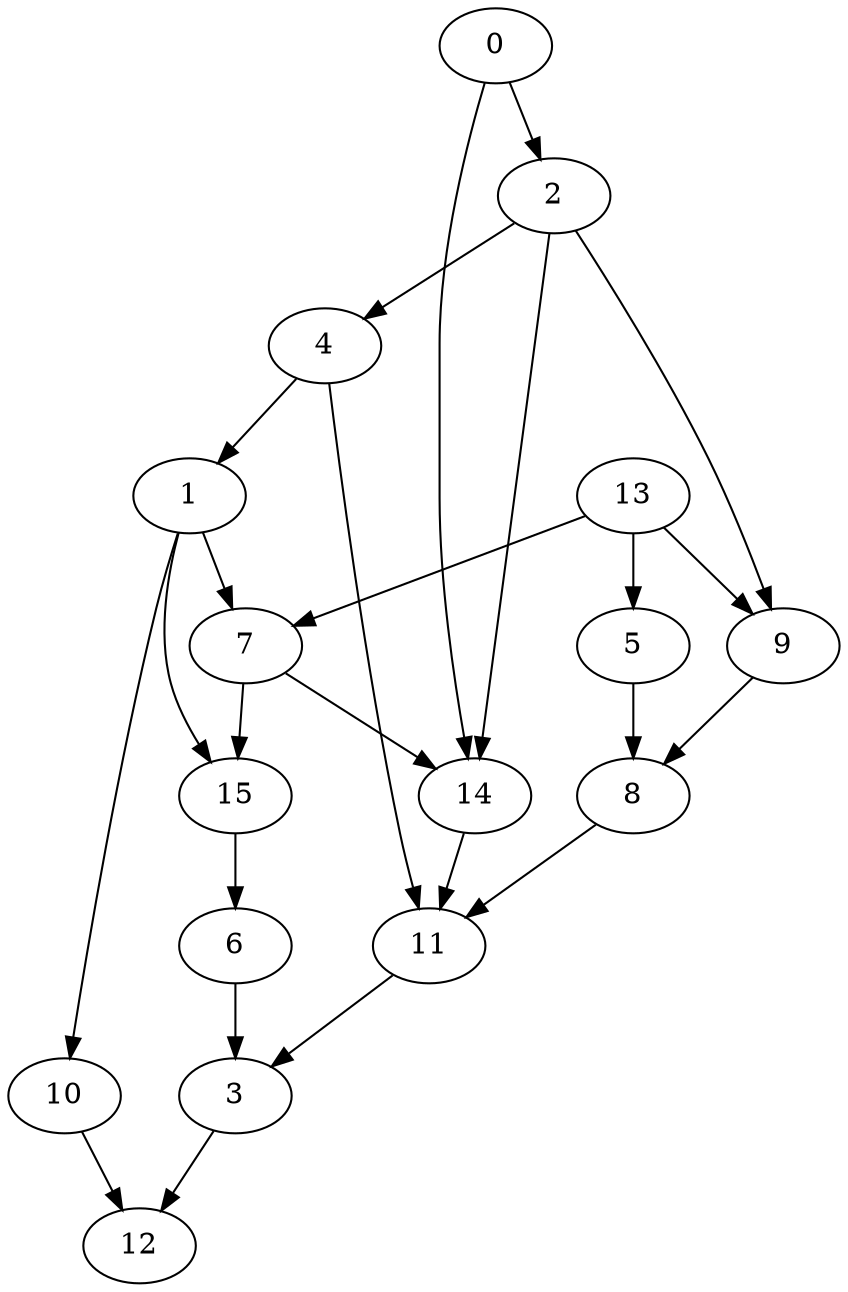 digraph {
	0 -> 2;
	0 -> 14;
	1 -> 10;
	1 -> 7;
	1 -> 15;
	2 -> 14;
	2 -> 9;
	2 -> 4;
	3 -> 12;
	4 -> 1;
	4 -> 11;
	5 -> 8;
	6 -> 3;
	7 -> 14;
	7 -> 15;
	8 -> 11;
	9 -> 8;
	10 -> 12;
	11 -> 3;
	13 -> 5;
	13 -> 9;
	13 -> 7;
	14 -> 11;
	15 -> 6;
}
